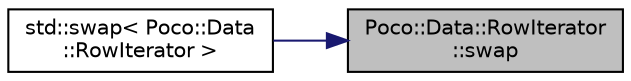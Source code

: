 digraph "Poco::Data::RowIterator::swap"
{
 // LATEX_PDF_SIZE
  edge [fontname="Helvetica",fontsize="10",labelfontname="Helvetica",labelfontsize="10"];
  node [fontname="Helvetica",fontsize="10",shape=record];
  rankdir="RL";
  Node1 [label="Poco::Data::RowIterator\l::swap",height=0.2,width=0.4,color="black", fillcolor="grey75", style="filled", fontcolor="black",tooltip=" "];
  Node1 -> Node2 [dir="back",color="midnightblue",fontsize="10",style="solid"];
  Node2 [label="std::swap\< Poco::Data\l::RowIterator \>",height=0.2,width=0.4,color="black", fillcolor="white", style="filled",URL="$namespacestd.html#aa43caee40ffca2683a6aff6922e9193e",tooltip="Full template specalization of std:::swap for RowIterator."];
}
